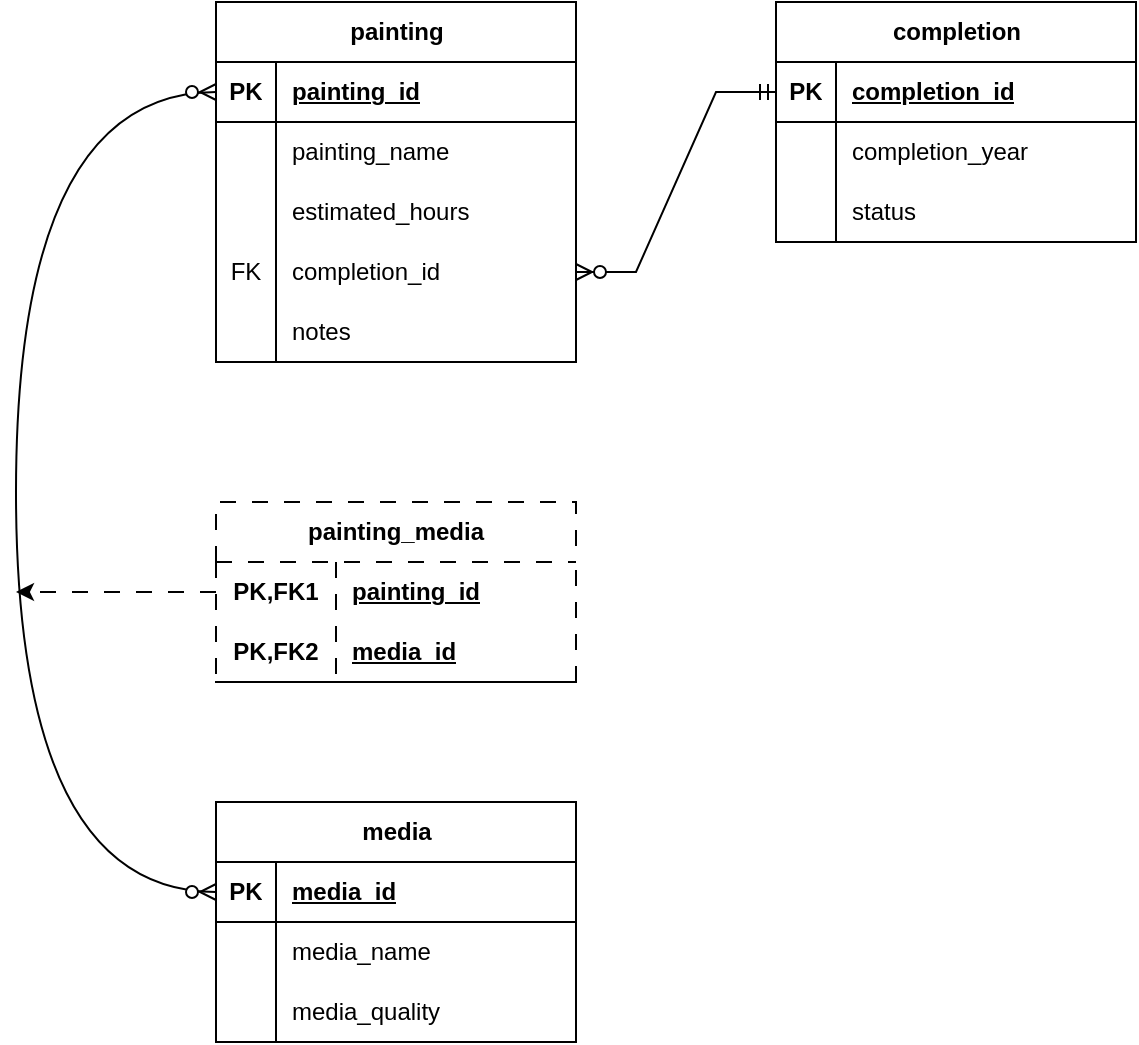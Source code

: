 <mxfile version="26.0.9">
  <diagram name="Page-1" id="ROr8fc6xATPIAsutTnDb">
    <mxGraphModel dx="1050" dy="621" grid="1" gridSize="10" guides="1" tooltips="1" connect="1" arrows="1" fold="1" page="1" pageScale="1" pageWidth="850" pageHeight="1100" math="0" shadow="0">
      <root>
        <mxCell id="0" />
        <mxCell id="1" parent="0" />
        <mxCell id="ZjZqKzsL9Fy9AjVeJn5J-1" value="media" style="shape=table;startSize=30;container=1;collapsible=1;childLayout=tableLayout;fixedRows=1;rowLines=0;fontStyle=1;align=center;resizeLast=1;html=1;" parent="1" vertex="1">
          <mxGeometry x="200" y="440" width="180" height="120" as="geometry" />
        </mxCell>
        <mxCell id="ZjZqKzsL9Fy9AjVeJn5J-2" value="" style="shape=tableRow;horizontal=0;startSize=0;swimlaneHead=0;swimlaneBody=0;fillColor=none;collapsible=0;dropTarget=0;points=[[0,0.5],[1,0.5]];portConstraint=eastwest;top=0;left=0;right=0;bottom=1;" parent="ZjZqKzsL9Fy9AjVeJn5J-1" vertex="1">
          <mxGeometry y="30" width="180" height="30" as="geometry" />
        </mxCell>
        <mxCell id="ZjZqKzsL9Fy9AjVeJn5J-3" value="PK" style="shape=partialRectangle;connectable=0;fillColor=none;top=0;left=0;bottom=0;right=0;fontStyle=1;overflow=hidden;whiteSpace=wrap;html=1;" parent="ZjZqKzsL9Fy9AjVeJn5J-2" vertex="1">
          <mxGeometry width="30" height="30" as="geometry">
            <mxRectangle width="30" height="30" as="alternateBounds" />
          </mxGeometry>
        </mxCell>
        <mxCell id="ZjZqKzsL9Fy9AjVeJn5J-4" value="media_id" style="shape=partialRectangle;connectable=0;fillColor=none;top=0;left=0;bottom=0;right=0;align=left;spacingLeft=6;fontStyle=5;overflow=hidden;whiteSpace=wrap;html=1;" parent="ZjZqKzsL9Fy9AjVeJn5J-2" vertex="1">
          <mxGeometry x="30" width="150" height="30" as="geometry">
            <mxRectangle width="150" height="30" as="alternateBounds" />
          </mxGeometry>
        </mxCell>
        <mxCell id="ZjZqKzsL9Fy9AjVeJn5J-5" value="" style="shape=tableRow;horizontal=0;startSize=0;swimlaneHead=0;swimlaneBody=0;fillColor=none;collapsible=0;dropTarget=0;points=[[0,0.5],[1,0.5]];portConstraint=eastwest;top=0;left=0;right=0;bottom=0;" parent="ZjZqKzsL9Fy9AjVeJn5J-1" vertex="1">
          <mxGeometry y="60" width="180" height="30" as="geometry" />
        </mxCell>
        <mxCell id="ZjZqKzsL9Fy9AjVeJn5J-6" value="" style="shape=partialRectangle;connectable=0;fillColor=none;top=0;left=0;bottom=0;right=0;editable=1;overflow=hidden;whiteSpace=wrap;html=1;" parent="ZjZqKzsL9Fy9AjVeJn5J-5" vertex="1">
          <mxGeometry width="30" height="30" as="geometry">
            <mxRectangle width="30" height="30" as="alternateBounds" />
          </mxGeometry>
        </mxCell>
        <mxCell id="ZjZqKzsL9Fy9AjVeJn5J-7" value="media_name" style="shape=partialRectangle;connectable=0;fillColor=none;top=0;left=0;bottom=0;right=0;align=left;spacingLeft=6;overflow=hidden;whiteSpace=wrap;html=1;" parent="ZjZqKzsL9Fy9AjVeJn5J-5" vertex="1">
          <mxGeometry x="30" width="150" height="30" as="geometry">
            <mxRectangle width="150" height="30" as="alternateBounds" />
          </mxGeometry>
        </mxCell>
        <mxCell id="ZjZqKzsL9Fy9AjVeJn5J-8" value="" style="shape=tableRow;horizontal=0;startSize=0;swimlaneHead=0;swimlaneBody=0;fillColor=none;collapsible=0;dropTarget=0;points=[[0,0.5],[1,0.5]];portConstraint=eastwest;top=0;left=0;right=0;bottom=0;" parent="ZjZqKzsL9Fy9AjVeJn5J-1" vertex="1">
          <mxGeometry y="90" width="180" height="30" as="geometry" />
        </mxCell>
        <mxCell id="ZjZqKzsL9Fy9AjVeJn5J-9" value="" style="shape=partialRectangle;connectable=0;fillColor=none;top=0;left=0;bottom=0;right=0;editable=1;overflow=hidden;whiteSpace=wrap;html=1;" parent="ZjZqKzsL9Fy9AjVeJn5J-8" vertex="1">
          <mxGeometry width="30" height="30" as="geometry">
            <mxRectangle width="30" height="30" as="alternateBounds" />
          </mxGeometry>
        </mxCell>
        <mxCell id="ZjZqKzsL9Fy9AjVeJn5J-10" value="media_quality" style="shape=partialRectangle;connectable=0;fillColor=none;top=0;left=0;bottom=0;right=0;align=left;spacingLeft=6;overflow=hidden;whiteSpace=wrap;html=1;" parent="ZjZqKzsL9Fy9AjVeJn5J-8" vertex="1">
          <mxGeometry x="30" width="150" height="30" as="geometry">
            <mxRectangle width="150" height="30" as="alternateBounds" />
          </mxGeometry>
        </mxCell>
        <mxCell id="ZjZqKzsL9Fy9AjVeJn5J-14" value="painting" style="shape=table;startSize=30;container=1;collapsible=1;childLayout=tableLayout;fixedRows=1;rowLines=0;fontStyle=1;align=center;resizeLast=1;html=1;" parent="1" vertex="1">
          <mxGeometry x="200" y="40" width="180" height="180" as="geometry" />
        </mxCell>
        <mxCell id="ZjZqKzsL9Fy9AjVeJn5J-15" value="" style="shape=tableRow;horizontal=0;startSize=0;swimlaneHead=0;swimlaneBody=0;fillColor=none;collapsible=0;dropTarget=0;points=[[0,0.5],[1,0.5]];portConstraint=eastwest;top=0;left=0;right=0;bottom=1;" parent="ZjZqKzsL9Fy9AjVeJn5J-14" vertex="1">
          <mxGeometry y="30" width="180" height="30" as="geometry" />
        </mxCell>
        <mxCell id="ZjZqKzsL9Fy9AjVeJn5J-16" value="PK" style="shape=partialRectangle;connectable=0;fillColor=none;top=0;left=0;bottom=0;right=0;fontStyle=1;overflow=hidden;whiteSpace=wrap;html=1;" parent="ZjZqKzsL9Fy9AjVeJn5J-15" vertex="1">
          <mxGeometry width="30" height="30" as="geometry">
            <mxRectangle width="30" height="30" as="alternateBounds" />
          </mxGeometry>
        </mxCell>
        <mxCell id="ZjZqKzsL9Fy9AjVeJn5J-17" value="painting_id" style="shape=partialRectangle;connectable=0;fillColor=none;top=0;left=0;bottom=0;right=0;align=left;spacingLeft=6;fontStyle=5;overflow=hidden;whiteSpace=wrap;html=1;" parent="ZjZqKzsL9Fy9AjVeJn5J-15" vertex="1">
          <mxGeometry x="30" width="150" height="30" as="geometry">
            <mxRectangle width="150" height="30" as="alternateBounds" />
          </mxGeometry>
        </mxCell>
        <mxCell id="ZjZqKzsL9Fy9AjVeJn5J-18" value="" style="shape=tableRow;horizontal=0;startSize=0;swimlaneHead=0;swimlaneBody=0;fillColor=none;collapsible=0;dropTarget=0;points=[[0,0.5],[1,0.5]];portConstraint=eastwest;top=0;left=0;right=0;bottom=0;" parent="ZjZqKzsL9Fy9AjVeJn5J-14" vertex="1">
          <mxGeometry y="60" width="180" height="30" as="geometry" />
        </mxCell>
        <mxCell id="ZjZqKzsL9Fy9AjVeJn5J-19" value="" style="shape=partialRectangle;connectable=0;fillColor=none;top=0;left=0;bottom=0;right=0;editable=1;overflow=hidden;whiteSpace=wrap;html=1;" parent="ZjZqKzsL9Fy9AjVeJn5J-18" vertex="1">
          <mxGeometry width="30" height="30" as="geometry">
            <mxRectangle width="30" height="30" as="alternateBounds" />
          </mxGeometry>
        </mxCell>
        <mxCell id="ZjZqKzsL9Fy9AjVeJn5J-20" value="painting_name" style="shape=partialRectangle;connectable=0;fillColor=none;top=0;left=0;bottom=0;right=0;align=left;spacingLeft=6;overflow=hidden;whiteSpace=wrap;html=1;" parent="ZjZqKzsL9Fy9AjVeJn5J-18" vertex="1">
          <mxGeometry x="30" width="150" height="30" as="geometry">
            <mxRectangle width="150" height="30" as="alternateBounds" />
          </mxGeometry>
        </mxCell>
        <mxCell id="ZjZqKzsL9Fy9AjVeJn5J-21" value="" style="shape=tableRow;horizontal=0;startSize=0;swimlaneHead=0;swimlaneBody=0;fillColor=none;collapsible=0;dropTarget=0;points=[[0,0.5],[1,0.5]];portConstraint=eastwest;top=0;left=0;right=0;bottom=0;" parent="ZjZqKzsL9Fy9AjVeJn5J-14" vertex="1">
          <mxGeometry y="90" width="180" height="30" as="geometry" />
        </mxCell>
        <mxCell id="ZjZqKzsL9Fy9AjVeJn5J-22" value="" style="shape=partialRectangle;connectable=0;fillColor=none;top=0;left=0;bottom=0;right=0;editable=1;overflow=hidden;whiteSpace=wrap;html=1;" parent="ZjZqKzsL9Fy9AjVeJn5J-21" vertex="1">
          <mxGeometry width="30" height="30" as="geometry">
            <mxRectangle width="30" height="30" as="alternateBounds" />
          </mxGeometry>
        </mxCell>
        <mxCell id="ZjZqKzsL9Fy9AjVeJn5J-23" value="estimated_hours" style="shape=partialRectangle;connectable=0;fillColor=none;top=0;left=0;bottom=0;right=0;align=left;spacingLeft=6;overflow=hidden;whiteSpace=wrap;html=1;" parent="ZjZqKzsL9Fy9AjVeJn5J-21" vertex="1">
          <mxGeometry x="30" width="150" height="30" as="geometry">
            <mxRectangle width="150" height="30" as="alternateBounds" />
          </mxGeometry>
        </mxCell>
        <mxCell id="ZjZqKzsL9Fy9AjVeJn5J-24" value="" style="shape=tableRow;horizontal=0;startSize=0;swimlaneHead=0;swimlaneBody=0;fillColor=none;collapsible=0;dropTarget=0;points=[[0,0.5],[1,0.5]];portConstraint=eastwest;top=0;left=0;right=0;bottom=0;" parent="ZjZqKzsL9Fy9AjVeJn5J-14" vertex="1">
          <mxGeometry y="120" width="180" height="30" as="geometry" />
        </mxCell>
        <mxCell id="ZjZqKzsL9Fy9AjVeJn5J-25" value="FK" style="shape=partialRectangle;connectable=0;fillColor=none;top=0;left=0;bottom=0;right=0;editable=1;overflow=hidden;whiteSpace=wrap;html=1;" parent="ZjZqKzsL9Fy9AjVeJn5J-24" vertex="1">
          <mxGeometry width="30" height="30" as="geometry">
            <mxRectangle width="30" height="30" as="alternateBounds" />
          </mxGeometry>
        </mxCell>
        <mxCell id="ZjZqKzsL9Fy9AjVeJn5J-26" value="completion_id" style="shape=partialRectangle;connectable=0;fillColor=none;top=0;left=0;bottom=0;right=0;align=left;spacingLeft=6;overflow=hidden;whiteSpace=wrap;html=1;" parent="ZjZqKzsL9Fy9AjVeJn5J-24" vertex="1">
          <mxGeometry x="30" width="150" height="30" as="geometry">
            <mxRectangle width="150" height="30" as="alternateBounds" />
          </mxGeometry>
        </mxCell>
        <mxCell id="1GuE2Jsgb7NlLSCpE71_-1" style="shape=tableRow;horizontal=0;startSize=0;swimlaneHead=0;swimlaneBody=0;fillColor=none;collapsible=0;dropTarget=0;points=[[0,0.5],[1,0.5]];portConstraint=eastwest;top=0;left=0;right=0;bottom=0;" parent="ZjZqKzsL9Fy9AjVeJn5J-14" vertex="1">
          <mxGeometry y="150" width="180" height="30" as="geometry" />
        </mxCell>
        <mxCell id="1GuE2Jsgb7NlLSCpE71_-2" style="shape=partialRectangle;connectable=0;fillColor=none;top=0;left=0;bottom=0;right=0;editable=1;overflow=hidden;whiteSpace=wrap;html=1;" parent="1GuE2Jsgb7NlLSCpE71_-1" vertex="1">
          <mxGeometry width="30" height="30" as="geometry">
            <mxRectangle width="30" height="30" as="alternateBounds" />
          </mxGeometry>
        </mxCell>
        <mxCell id="1GuE2Jsgb7NlLSCpE71_-3" value="notes" style="shape=partialRectangle;connectable=0;fillColor=none;top=0;left=0;bottom=0;right=0;align=left;spacingLeft=6;overflow=hidden;whiteSpace=wrap;html=1;" parent="1GuE2Jsgb7NlLSCpE71_-1" vertex="1">
          <mxGeometry x="30" width="150" height="30" as="geometry">
            <mxRectangle width="150" height="30" as="alternateBounds" />
          </mxGeometry>
        </mxCell>
        <mxCell id="ZjZqKzsL9Fy9AjVeJn5J-27" value="completion" style="shape=table;startSize=30;container=1;collapsible=1;childLayout=tableLayout;fixedRows=1;rowLines=0;fontStyle=1;align=center;resizeLast=1;html=1;" parent="1" vertex="1">
          <mxGeometry x="480" y="40" width="180" height="120" as="geometry" />
        </mxCell>
        <mxCell id="ZjZqKzsL9Fy9AjVeJn5J-28" value="" style="shape=tableRow;horizontal=0;startSize=0;swimlaneHead=0;swimlaneBody=0;fillColor=none;collapsible=0;dropTarget=0;points=[[0,0.5],[1,0.5]];portConstraint=eastwest;top=0;left=0;right=0;bottom=1;" parent="ZjZqKzsL9Fy9AjVeJn5J-27" vertex="1">
          <mxGeometry y="30" width="180" height="30" as="geometry" />
        </mxCell>
        <mxCell id="ZjZqKzsL9Fy9AjVeJn5J-29" value="PK" style="shape=partialRectangle;connectable=0;fillColor=none;top=0;left=0;bottom=0;right=0;fontStyle=1;overflow=hidden;whiteSpace=wrap;html=1;" parent="ZjZqKzsL9Fy9AjVeJn5J-28" vertex="1">
          <mxGeometry width="30" height="30" as="geometry">
            <mxRectangle width="30" height="30" as="alternateBounds" />
          </mxGeometry>
        </mxCell>
        <mxCell id="ZjZqKzsL9Fy9AjVeJn5J-30" value="completion_id" style="shape=partialRectangle;connectable=0;fillColor=none;top=0;left=0;bottom=0;right=0;align=left;spacingLeft=6;fontStyle=5;overflow=hidden;whiteSpace=wrap;html=1;" parent="ZjZqKzsL9Fy9AjVeJn5J-28" vertex="1">
          <mxGeometry x="30" width="150" height="30" as="geometry">
            <mxRectangle width="150" height="30" as="alternateBounds" />
          </mxGeometry>
        </mxCell>
        <mxCell id="ZjZqKzsL9Fy9AjVeJn5J-31" value="" style="shape=tableRow;horizontal=0;startSize=0;swimlaneHead=0;swimlaneBody=0;fillColor=none;collapsible=0;dropTarget=0;points=[[0,0.5],[1,0.5]];portConstraint=eastwest;top=0;left=0;right=0;bottom=0;" parent="ZjZqKzsL9Fy9AjVeJn5J-27" vertex="1">
          <mxGeometry y="60" width="180" height="30" as="geometry" />
        </mxCell>
        <mxCell id="ZjZqKzsL9Fy9AjVeJn5J-32" value="" style="shape=partialRectangle;connectable=0;fillColor=none;top=0;left=0;bottom=0;right=0;editable=1;overflow=hidden;whiteSpace=wrap;html=1;" parent="ZjZqKzsL9Fy9AjVeJn5J-31" vertex="1">
          <mxGeometry width="30" height="30" as="geometry">
            <mxRectangle width="30" height="30" as="alternateBounds" />
          </mxGeometry>
        </mxCell>
        <mxCell id="ZjZqKzsL9Fy9AjVeJn5J-33" value="completion_year" style="shape=partialRectangle;connectable=0;fillColor=none;top=0;left=0;bottom=0;right=0;align=left;spacingLeft=6;overflow=hidden;whiteSpace=wrap;html=1;" parent="ZjZqKzsL9Fy9AjVeJn5J-31" vertex="1">
          <mxGeometry x="30" width="150" height="30" as="geometry">
            <mxRectangle width="150" height="30" as="alternateBounds" />
          </mxGeometry>
        </mxCell>
        <mxCell id="1GuE2Jsgb7NlLSCpE71_-14" style="shape=tableRow;horizontal=0;startSize=0;swimlaneHead=0;swimlaneBody=0;fillColor=none;collapsible=0;dropTarget=0;points=[[0,0.5],[1,0.5]];portConstraint=eastwest;top=0;left=0;right=0;bottom=0;" parent="ZjZqKzsL9Fy9AjVeJn5J-27" vertex="1">
          <mxGeometry y="90" width="180" height="30" as="geometry" />
        </mxCell>
        <mxCell id="1GuE2Jsgb7NlLSCpE71_-15" style="shape=partialRectangle;connectable=0;fillColor=none;top=0;left=0;bottom=0;right=0;editable=1;overflow=hidden;whiteSpace=wrap;html=1;" parent="1GuE2Jsgb7NlLSCpE71_-14" vertex="1">
          <mxGeometry width="30" height="30" as="geometry">
            <mxRectangle width="30" height="30" as="alternateBounds" />
          </mxGeometry>
        </mxCell>
        <mxCell id="1GuE2Jsgb7NlLSCpE71_-16" value="status" style="shape=partialRectangle;connectable=0;fillColor=none;top=0;left=0;bottom=0;right=0;align=left;spacingLeft=6;overflow=hidden;whiteSpace=wrap;html=1;" parent="1GuE2Jsgb7NlLSCpE71_-14" vertex="1">
          <mxGeometry x="30" width="150" height="30" as="geometry">
            <mxRectangle width="150" height="30" as="alternateBounds" />
          </mxGeometry>
        </mxCell>
        <mxCell id="ZjZqKzsL9Fy9AjVeJn5J-40" value="painting_media" style="shape=table;startSize=30;container=1;collapsible=1;childLayout=tableLayout;fixedRows=1;rowLines=0;fontStyle=1;align=center;resizeLast=1;html=1;whiteSpace=wrap;dashed=1;dashPattern=8 8;" parent="1" vertex="1">
          <mxGeometry x="200" y="290" width="180" height="90" as="geometry" />
        </mxCell>
        <mxCell id="ZjZqKzsL9Fy9AjVeJn5J-41" value="" style="shape=tableRow;horizontal=0;startSize=0;swimlaneHead=0;swimlaneBody=0;fillColor=none;collapsible=0;dropTarget=0;points=[[0,0.5],[1,0.5]];portConstraint=eastwest;top=0;left=0;right=0;bottom=0;html=1;" parent="ZjZqKzsL9Fy9AjVeJn5J-40" vertex="1">
          <mxGeometry y="30" width="180" height="30" as="geometry" />
        </mxCell>
        <mxCell id="ZjZqKzsL9Fy9AjVeJn5J-42" value="PK,FK1" style="shape=partialRectangle;connectable=0;fillColor=none;top=0;left=0;bottom=0;right=0;fontStyle=1;overflow=hidden;html=1;whiteSpace=wrap;" parent="ZjZqKzsL9Fy9AjVeJn5J-41" vertex="1">
          <mxGeometry width="60" height="30" as="geometry">
            <mxRectangle width="60" height="30" as="alternateBounds" />
          </mxGeometry>
        </mxCell>
        <mxCell id="ZjZqKzsL9Fy9AjVeJn5J-43" value="painting_id" style="shape=partialRectangle;connectable=0;fillColor=none;top=0;left=0;bottom=0;right=0;align=left;spacingLeft=6;fontStyle=5;overflow=hidden;html=1;whiteSpace=wrap;" parent="ZjZqKzsL9Fy9AjVeJn5J-41" vertex="1">
          <mxGeometry x="60" width="120" height="30" as="geometry">
            <mxRectangle width="120" height="30" as="alternateBounds" />
          </mxGeometry>
        </mxCell>
        <mxCell id="ZjZqKzsL9Fy9AjVeJn5J-44" value="" style="shape=tableRow;horizontal=0;startSize=0;swimlaneHead=0;swimlaneBody=0;fillColor=none;collapsible=0;dropTarget=0;points=[[0,0.5],[1,0.5]];portConstraint=eastwest;top=0;left=0;right=0;bottom=1;html=1;" parent="ZjZqKzsL9Fy9AjVeJn5J-40" vertex="1">
          <mxGeometry y="60" width="180" height="30" as="geometry" />
        </mxCell>
        <mxCell id="ZjZqKzsL9Fy9AjVeJn5J-45" value="PK,FK2" style="shape=partialRectangle;connectable=0;fillColor=none;top=0;left=0;bottom=0;right=0;fontStyle=1;overflow=hidden;html=1;whiteSpace=wrap;" parent="ZjZqKzsL9Fy9AjVeJn5J-44" vertex="1">
          <mxGeometry width="60" height="30" as="geometry">
            <mxRectangle width="60" height="30" as="alternateBounds" />
          </mxGeometry>
        </mxCell>
        <mxCell id="ZjZqKzsL9Fy9AjVeJn5J-46" value="media_id" style="shape=partialRectangle;connectable=0;fillColor=none;top=0;left=0;bottom=0;right=0;align=left;spacingLeft=6;fontStyle=5;overflow=hidden;html=1;whiteSpace=wrap;" parent="ZjZqKzsL9Fy9AjVeJn5J-44" vertex="1">
          <mxGeometry x="60" width="120" height="30" as="geometry">
            <mxRectangle width="120" height="30" as="alternateBounds" />
          </mxGeometry>
        </mxCell>
        <mxCell id="1GuE2Jsgb7NlLSCpE71_-7" value="" style="fontSize=12;html=1;endArrow=ERzeroToMany;endFill=1;startArrow=ERzeroToMany;rounded=0;entryX=0;entryY=0.5;entryDx=0;entryDy=0;exitX=0;exitY=0.5;exitDx=0;exitDy=0;edgeStyle=orthogonalEdgeStyle;curved=1;" parent="1" source="ZjZqKzsL9Fy9AjVeJn5J-2" target="ZjZqKzsL9Fy9AjVeJn5J-15" edge="1">
          <mxGeometry width="100" height="100" relative="1" as="geometry">
            <mxPoint x="370" y="370" as="sourcePoint" />
            <mxPoint x="470" y="270" as="targetPoint" />
            <Array as="points">
              <mxPoint x="100" y="485" />
              <mxPoint x="100" y="85" />
            </Array>
          </mxGeometry>
        </mxCell>
        <mxCell id="1GuE2Jsgb7NlLSCpE71_-11" style="edgeStyle=orthogonalEdgeStyle;rounded=0;orthogonalLoop=1;jettySize=auto;html=1;exitX=0;exitY=0.5;exitDx=0;exitDy=0;dashed=1;dashPattern=8 8;" parent="1" source="ZjZqKzsL9Fy9AjVeJn5J-41" edge="1">
          <mxGeometry relative="1" as="geometry">
            <mxPoint x="100" y="335" as="targetPoint" />
          </mxGeometry>
        </mxCell>
        <mxCell id="1GuE2Jsgb7NlLSCpE71_-13" value="" style="edgeStyle=entityRelationEdgeStyle;fontSize=12;html=1;endArrow=ERzeroToMany;startArrow=ERmandOne;rounded=0;entryX=1;entryY=0.5;entryDx=0;entryDy=0;exitX=0;exitY=0.5;exitDx=0;exitDy=0;" parent="1" source="ZjZqKzsL9Fy9AjVeJn5J-28" target="ZjZqKzsL9Fy9AjVeJn5J-24" edge="1">
          <mxGeometry width="100" height="100" relative="1" as="geometry">
            <mxPoint x="370" y="370" as="sourcePoint" />
            <mxPoint x="470" y="270" as="targetPoint" />
          </mxGeometry>
        </mxCell>
      </root>
    </mxGraphModel>
  </diagram>
</mxfile>
